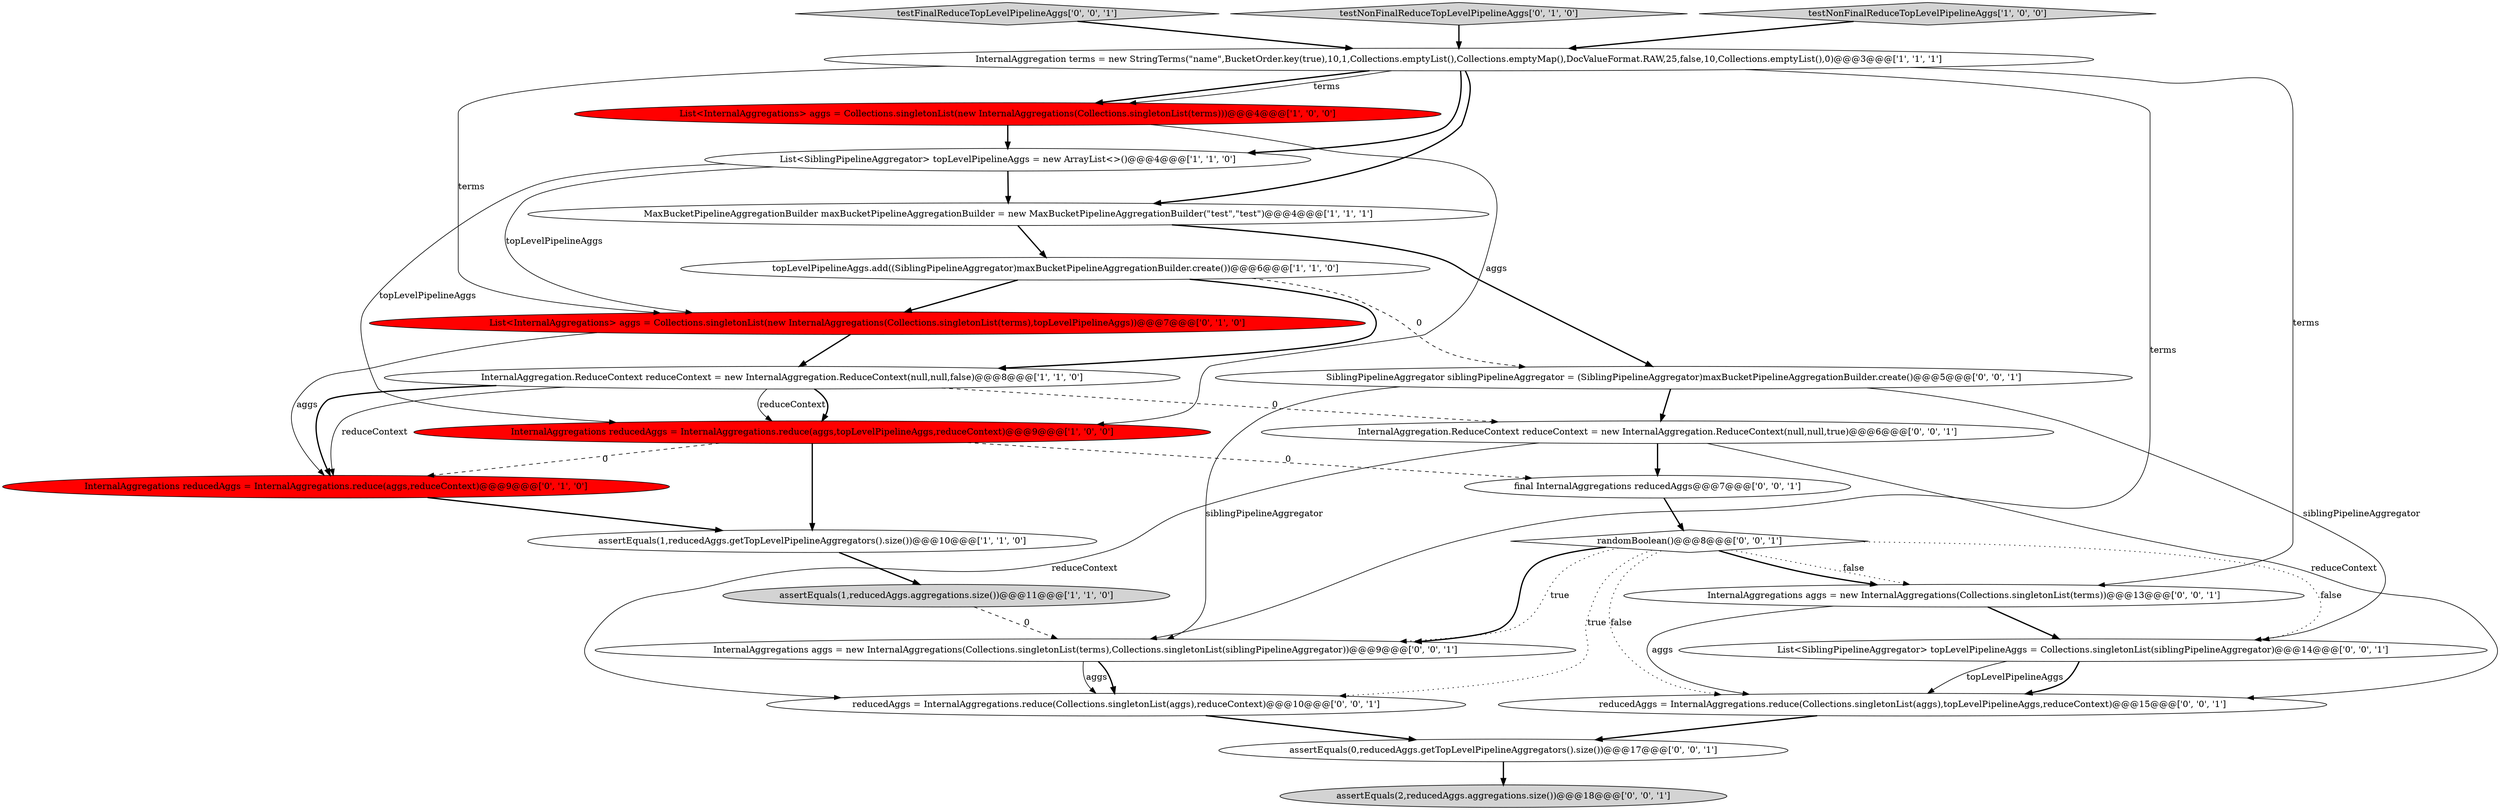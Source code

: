 digraph {
11 [style = filled, label = "List<InternalAggregations> aggs = Collections.singletonList(new InternalAggregations(Collections.singletonList(terms),topLevelPipelineAggs))@@@7@@@['0', '1', '0']", fillcolor = red, shape = ellipse image = "AAA1AAABBB2BBB"];
0 [style = filled, label = "InternalAggregation.ReduceContext reduceContext = new InternalAggregation.ReduceContext(null,null,false)@@@8@@@['1', '1', '0']", fillcolor = white, shape = ellipse image = "AAA0AAABBB1BBB"];
16 [style = filled, label = "assertEquals(2,reducedAggs.aggregations.size())@@@18@@@['0', '0', '1']", fillcolor = lightgray, shape = ellipse image = "AAA0AAABBB3BBB"];
21 [style = filled, label = "InternalAggregations aggs = new InternalAggregations(Collections.singletonList(terms))@@@13@@@['0', '0', '1']", fillcolor = white, shape = ellipse image = "AAA0AAABBB3BBB"];
23 [style = filled, label = "assertEquals(0,reducedAggs.getTopLevelPipelineAggregators().size())@@@17@@@['0', '0', '1']", fillcolor = white, shape = ellipse image = "AAA0AAABBB3BBB"];
22 [style = filled, label = "reducedAggs = InternalAggregations.reduce(Collections.singletonList(aggs),topLevelPipelineAggs,reduceContext)@@@15@@@['0', '0', '1']", fillcolor = white, shape = ellipse image = "AAA0AAABBB3BBB"];
24 [style = filled, label = "InternalAggregations aggs = new InternalAggregations(Collections.singletonList(terms),Collections.singletonList(siblingPipelineAggregator))@@@9@@@['0', '0', '1']", fillcolor = white, shape = ellipse image = "AAA0AAABBB3BBB"];
2 [style = filled, label = "MaxBucketPipelineAggregationBuilder maxBucketPipelineAggregationBuilder = new MaxBucketPipelineAggregationBuilder(\"test\",\"test\")@@@4@@@['1', '1', '1']", fillcolor = white, shape = ellipse image = "AAA0AAABBB1BBB"];
19 [style = filled, label = "final InternalAggregations reducedAggs@@@7@@@['0', '0', '1']", fillcolor = white, shape = ellipse image = "AAA0AAABBB3BBB"];
3 [style = filled, label = "assertEquals(1,reducedAggs.aggregations.size())@@@11@@@['1', '1', '0']", fillcolor = lightgray, shape = ellipse image = "AAA0AAABBB1BBB"];
5 [style = filled, label = "InternalAggregation terms = new StringTerms(\"name\",BucketOrder.key(true),10,1,Collections.emptyList(),Collections.emptyMap(),DocValueFormat.RAW,25,false,10,Collections.emptyList(),0)@@@3@@@['1', '1', '1']", fillcolor = white, shape = ellipse image = "AAA0AAABBB1BBB"];
10 [style = filled, label = "InternalAggregations reducedAggs = InternalAggregations.reduce(aggs,reduceContext)@@@9@@@['0', '1', '0']", fillcolor = red, shape = ellipse image = "AAA1AAABBB2BBB"];
4 [style = filled, label = "List<SiblingPipelineAggregator> topLevelPipelineAggs = new ArrayList<>()@@@4@@@['1', '1', '0']", fillcolor = white, shape = ellipse image = "AAA0AAABBB1BBB"];
6 [style = filled, label = "InternalAggregations reducedAggs = InternalAggregations.reduce(aggs,topLevelPipelineAggs,reduceContext)@@@9@@@['1', '0', '0']", fillcolor = red, shape = ellipse image = "AAA1AAABBB1BBB"];
7 [style = filled, label = "assertEquals(1,reducedAggs.getTopLevelPipelineAggregators().size())@@@10@@@['1', '1', '0']", fillcolor = white, shape = ellipse image = "AAA0AAABBB1BBB"];
17 [style = filled, label = "testFinalReduceTopLevelPipelineAggs['0', '0', '1']", fillcolor = lightgray, shape = diamond image = "AAA0AAABBB3BBB"];
20 [style = filled, label = "SiblingPipelineAggregator siblingPipelineAggregator = (SiblingPipelineAggregator)maxBucketPipelineAggregationBuilder.create()@@@5@@@['0', '0', '1']", fillcolor = white, shape = ellipse image = "AAA0AAABBB3BBB"];
18 [style = filled, label = "randomBoolean()@@@8@@@['0', '0', '1']", fillcolor = white, shape = diamond image = "AAA0AAABBB3BBB"];
15 [style = filled, label = "List<SiblingPipelineAggregator> topLevelPipelineAggs = Collections.singletonList(siblingPipelineAggregator)@@@14@@@['0', '0', '1']", fillcolor = white, shape = ellipse image = "AAA0AAABBB3BBB"];
12 [style = filled, label = "testNonFinalReduceTopLevelPipelineAggs['0', '1', '0']", fillcolor = lightgray, shape = diamond image = "AAA0AAABBB2BBB"];
13 [style = filled, label = "reducedAggs = InternalAggregations.reduce(Collections.singletonList(aggs),reduceContext)@@@10@@@['0', '0', '1']", fillcolor = white, shape = ellipse image = "AAA0AAABBB3BBB"];
8 [style = filled, label = "List<InternalAggregations> aggs = Collections.singletonList(new InternalAggregations(Collections.singletonList(terms)))@@@4@@@['1', '0', '0']", fillcolor = red, shape = ellipse image = "AAA1AAABBB1BBB"];
9 [style = filled, label = "topLevelPipelineAggs.add((SiblingPipelineAggregator)maxBucketPipelineAggregationBuilder.create())@@@6@@@['1', '1', '0']", fillcolor = white, shape = ellipse image = "AAA0AAABBB1BBB"];
14 [style = filled, label = "InternalAggregation.ReduceContext reduceContext = new InternalAggregation.ReduceContext(null,null,true)@@@6@@@['0', '0', '1']", fillcolor = white, shape = ellipse image = "AAA0AAABBB3BBB"];
1 [style = filled, label = "testNonFinalReduceTopLevelPipelineAggs['1', '0', '0']", fillcolor = lightgray, shape = diamond image = "AAA0AAABBB1BBB"];
1->5 [style = bold, label=""];
9->20 [style = dashed, label="0"];
5->21 [style = solid, label="terms"];
4->11 [style = solid, label="topLevelPipelineAggs"];
5->11 [style = solid, label="terms"];
5->8 [style = bold, label=""];
2->20 [style = bold, label=""];
19->18 [style = bold, label=""];
18->24 [style = bold, label=""];
23->16 [style = bold, label=""];
17->5 [style = bold, label=""];
9->0 [style = bold, label=""];
9->11 [style = bold, label=""];
12->5 [style = bold, label=""];
0->6 [style = solid, label="reduceContext"];
0->6 [style = bold, label=""];
21->15 [style = bold, label=""];
15->22 [style = solid, label="topLevelPipelineAggs"];
14->22 [style = solid, label="reduceContext"];
3->24 [style = dashed, label="0"];
24->13 [style = solid, label="aggs"];
18->24 [style = dotted, label="true"];
18->13 [style = dotted, label="true"];
4->6 [style = solid, label="topLevelPipelineAggs"];
14->19 [style = bold, label=""];
20->14 [style = bold, label=""];
18->22 [style = dotted, label="false"];
4->2 [style = bold, label=""];
2->9 [style = bold, label=""];
18->15 [style = dotted, label="false"];
14->13 [style = solid, label="reduceContext"];
10->7 [style = bold, label=""];
22->23 [style = bold, label=""];
18->21 [style = dotted, label="false"];
5->24 [style = solid, label="terms"];
7->3 [style = bold, label=""];
15->22 [style = bold, label=""];
6->10 [style = dashed, label="0"];
0->14 [style = dashed, label="0"];
5->2 [style = bold, label=""];
0->10 [style = bold, label=""];
11->0 [style = bold, label=""];
21->22 [style = solid, label="aggs"];
20->24 [style = solid, label="siblingPipelineAggregator"];
5->4 [style = bold, label=""];
6->19 [style = dashed, label="0"];
13->23 [style = bold, label=""];
11->10 [style = solid, label="aggs"];
20->15 [style = solid, label="siblingPipelineAggregator"];
8->4 [style = bold, label=""];
18->21 [style = bold, label=""];
6->7 [style = bold, label=""];
5->8 [style = solid, label="terms"];
8->6 [style = solid, label="aggs"];
0->10 [style = solid, label="reduceContext"];
24->13 [style = bold, label=""];
}
